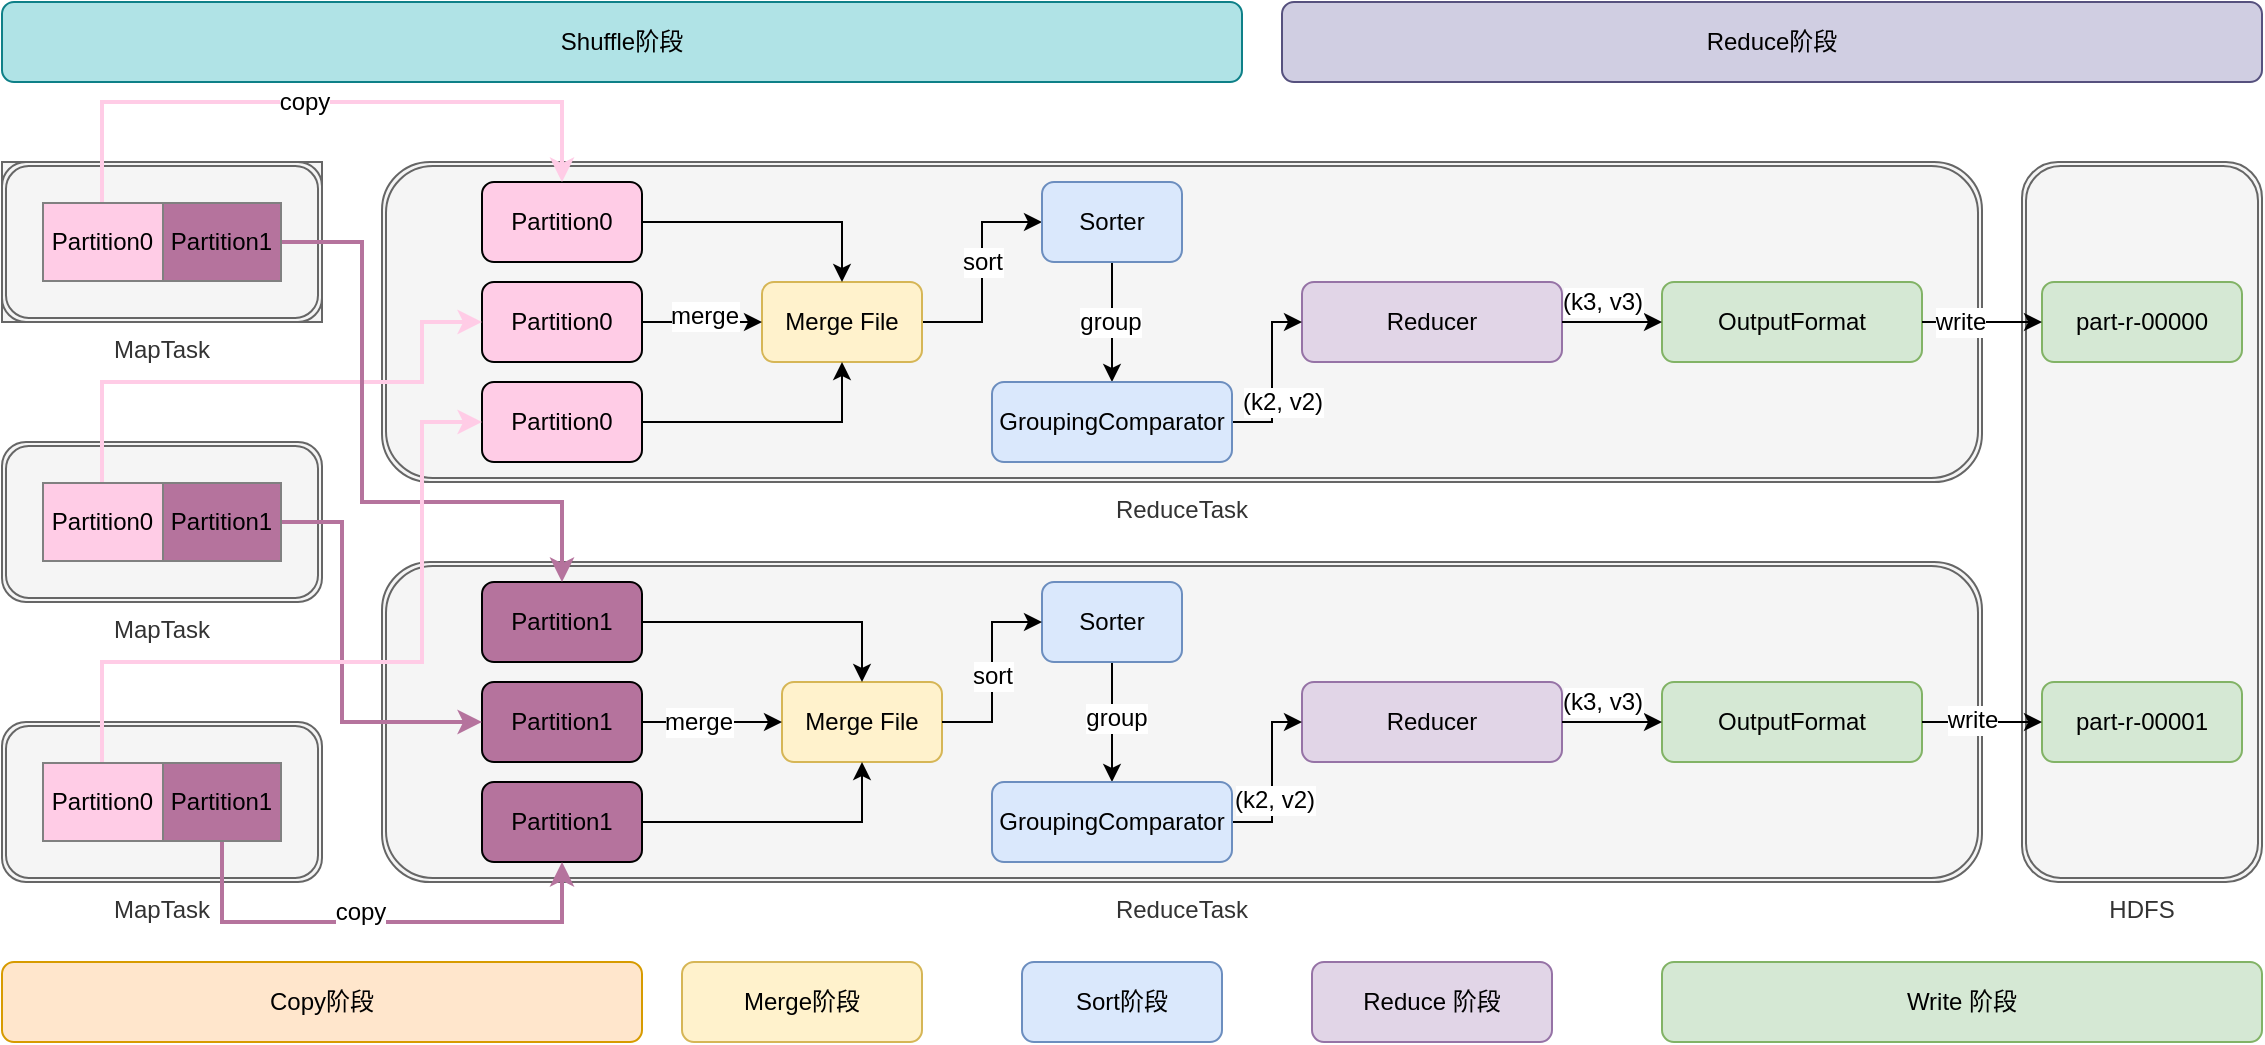 <mxfile version="12.4.2" type="device" pages="1"><diagram id="yziw1cJTk3RlhcY8dQVW" name="第 1 页"><mxGraphModel dx="1186" dy="830" grid="1" gridSize="10" guides="1" tooltips="1" connect="1" arrows="1" fold="1" page="1" pageScale="1" pageWidth="827" pageHeight="1169" math="0" shadow="0"><root><mxCell id="0"/><mxCell id="1" parent="0"/><mxCell id="Ru1_wJTIgDTdRCimEyg_-12" value="" style="group;fillColor=#f5f5f5;strokeColor=#666666;fontColor=#333333;" parent="1" vertex="1" connectable="0"><mxGeometry x="40" y="120" width="160" height="80" as="geometry"/></mxCell><mxCell id="Ru1_wJTIgDTdRCimEyg_-1" value="MapTask" style="shape=ext;double=1;rounded=1;whiteSpace=wrap;html=1;labelPosition=center;verticalLabelPosition=bottom;align=center;verticalAlign=top;fillColor=#f5f5f5;strokeColor=#666666;fontColor=#333333;" parent="Ru1_wJTIgDTdRCimEyg_-12" vertex="1"><mxGeometry width="160" height="80" as="geometry"/></mxCell><mxCell id="Ru1_wJTIgDTdRCimEyg_-4" value="&lt;table border=&quot;1&quot; width=&quot;100%&quot; style=&quot;width: 100% ; height: 100% ; border-collapse: collapse&quot;&gt;&lt;tbody&gt;&lt;tr&gt;&lt;td align=&quot;center&quot; style=&quot;background-color: rgb(255 , 204 , 230)&quot;&gt;Partition0&lt;/td&gt;&lt;td align=&quot;center&quot; style=&quot;background-color: rgb(181 , 115 , 157)&quot;&gt;Partition1&lt;/td&gt;&lt;/tr&gt;&lt;/tbody&gt;&lt;/table&gt;" style="text;html=1;strokeColor=none;fillColor=none;overflow=fill;" parent="Ru1_wJTIgDTdRCimEyg_-12" vertex="1"><mxGeometry x="20" y="20" width="120" height="40" as="geometry"/></mxCell><mxCell id="Ru1_wJTIgDTdRCimEyg_-14" value="MapTask" style="shape=ext;double=1;rounded=1;whiteSpace=wrap;html=1;labelPosition=center;verticalLabelPosition=bottom;align=center;verticalAlign=top;fillColor=#f5f5f5;strokeColor=#666666;fontColor=#333333;" parent="1" vertex="1"><mxGeometry x="40" y="260" width="160" height="80" as="geometry"/></mxCell><mxCell id="Ru1_wJTIgDTdRCimEyg_-15" value="&lt;table border=&quot;1&quot; width=&quot;100%&quot; style=&quot;width: 100% ; height: 100% ; border-collapse: collapse&quot;&gt;&lt;tbody&gt;&lt;tr&gt;&lt;td align=&quot;center&quot; style=&quot;background-color: rgb(255 , 204 , 230)&quot;&gt;Partition0&lt;/td&gt;&lt;td align=&quot;center&quot; style=&quot;background-color: rgb(181 , 115 , 157)&quot;&gt;Partition1&lt;/td&gt;&lt;/tr&gt;&lt;/tbody&gt;&lt;/table&gt;" style="text;html=1;strokeColor=none;fillColor=none;overflow=fill;" parent="1" vertex="1"><mxGeometry x="60" y="280" width="120" height="40" as="geometry"/></mxCell><mxCell id="Ru1_wJTIgDTdRCimEyg_-17" value="MapTask" style="shape=ext;double=1;rounded=1;whiteSpace=wrap;html=1;labelPosition=center;verticalLabelPosition=bottom;align=center;verticalAlign=top;fillColor=#f5f5f5;strokeColor=#666666;fontColor=#333333;" parent="1" vertex="1"><mxGeometry x="40" y="400" width="160" height="80" as="geometry"/></mxCell><mxCell id="Ru1_wJTIgDTdRCimEyg_-18" value="&lt;table border=&quot;1&quot; width=&quot;100%&quot; style=&quot;width: 100% ; height: 100% ; border-collapse: collapse&quot;&gt;&lt;tbody&gt;&lt;tr&gt;&lt;td align=&quot;center&quot; style=&quot;background-color: rgb(255 , 204 , 230)&quot;&gt;Partition0&lt;/td&gt;&lt;td align=&quot;center&quot; style=&quot;background-color: rgb(181 , 115 , 157)&quot;&gt;Partition1&lt;/td&gt;&lt;/tr&gt;&lt;/tbody&gt;&lt;/table&gt;" style="text;html=1;strokeColor=none;fillColor=none;overflow=fill;" parent="1" vertex="1"><mxGeometry x="60" y="420" width="120" height="40" as="geometry"/></mxCell><mxCell id="Ru1_wJTIgDTdRCimEyg_-45" value="Copy阶段" style="rounded=1;whiteSpace=wrap;html=1;fillColor=#ffe6cc;strokeColor=#d79b00;" parent="1" vertex="1"><mxGeometry x="40" y="520" width="320" height="40" as="geometry"/></mxCell><mxCell id="Ru1_wJTIgDTdRCimEyg_-46" value="Merge阶段" style="rounded=1;whiteSpace=wrap;html=1;fillColor=#fff2cc;strokeColor=#d6b656;" parent="1" vertex="1"><mxGeometry x="380" y="520" width="120" height="40" as="geometry"/></mxCell><mxCell id="Ru1_wJTIgDTdRCimEyg_-47" value="Sort阶段" style="rounded=1;whiteSpace=wrap;html=1;fillColor=#dae8fc;strokeColor=#6c8ebf;" parent="1" vertex="1"><mxGeometry x="550" y="520" width="100" height="40" as="geometry"/></mxCell><mxCell id="Ru1_wJTIgDTdRCimEyg_-48" value="Reduce 阶段" style="rounded=1;whiteSpace=wrap;html=1;fillColor=#e1d5e7;strokeColor=#9673a6;" parent="1" vertex="1"><mxGeometry x="695" y="520" width="120" height="40" as="geometry"/></mxCell><mxCell id="Ru1_wJTIgDTdRCimEyg_-49" value="HDFS" style="shape=ext;double=1;rounded=1;whiteSpace=wrap;html=1;labelPosition=center;verticalLabelPosition=bottom;align=center;verticalAlign=top;fillColor=#f5f5f5;strokeColor=#666666;fontColor=#333333;" parent="1" vertex="1"><mxGeometry x="1050" y="120" width="120" height="360" as="geometry"/></mxCell><mxCell id="Ru1_wJTIgDTdRCimEyg_-50" value="part-r-00000" style="rounded=1;whiteSpace=wrap;html=1;fillColor=#d5e8d4;strokeColor=#82b366;" parent="1" vertex="1"><mxGeometry x="1060" y="180" width="100" height="40" as="geometry"/></mxCell><mxCell id="Ru1_wJTIgDTdRCimEyg_-51" value="part-r-00001" style="rounded=1;whiteSpace=wrap;html=1;fillColor=#d5e8d4;strokeColor=#82b366;" parent="1" vertex="1"><mxGeometry x="1060" y="380" width="100" height="40" as="geometry"/></mxCell><mxCell id="Ru1_wJTIgDTdRCimEyg_-53" value="Write 阶段" style="rounded=1;whiteSpace=wrap;html=1;fillColor=#d5e8d4;strokeColor=#82b366;" parent="1" vertex="1"><mxGeometry x="870" y="520" width="300" height="40" as="geometry"/></mxCell><mxCell id="Ru1_wJTIgDTdRCimEyg_-21" value="ReduceTask" style="shape=ext;double=1;rounded=1;whiteSpace=wrap;html=1;fillColor=#f5f5f5;strokeColor=#666666;fontColor=#333333;labelPosition=center;verticalLabelPosition=bottom;align=center;verticalAlign=top;" parent="1" vertex="1"><mxGeometry x="230" y="120" width="800" height="160" as="geometry"/></mxCell><mxCell id="Ru1_wJTIgDTdRCimEyg_-27" value="Partition0" style="rounded=1;whiteSpace=wrap;html=1;fillColor=#FFCCE6;" parent="1" vertex="1"><mxGeometry x="280" y="130" width="80" height="40" as="geometry"/></mxCell><mxCell id="Ru1_wJTIgDTdRCimEyg_-28" value="Partition0" style="rounded=1;whiteSpace=wrap;html=1;fillColor=#FFCCE6;" parent="1" vertex="1"><mxGeometry x="280" y="180" width="80" height="40" as="geometry"/></mxCell><mxCell id="Ru1_wJTIgDTdRCimEyg_-29" value="Partition0" style="rounded=1;whiteSpace=wrap;html=1;fillColor=#FFCCE6;" parent="1" vertex="1"><mxGeometry x="280" y="230" width="80" height="40" as="geometry"/></mxCell><mxCell id="kQu1FwkZ7Osc0qprwyI4-2" style="edgeStyle=orthogonalEdgeStyle;rounded=0;orthogonalLoop=1;jettySize=auto;html=1;entryX=0;entryY=0.5;entryDx=0;entryDy=0;" parent="1" source="Ru1_wJTIgDTdRCimEyg_-30" target="kQu1FwkZ7Osc0qprwyI4-1" edge="1"><mxGeometry relative="1" as="geometry"/></mxCell><mxCell id="kQu1FwkZ7Osc0qprwyI4-8" value="sort" style="text;html=1;align=center;verticalAlign=middle;resizable=0;points=[];;labelBackgroundColor=#ffffff;" parent="kQu1FwkZ7Osc0qprwyI4-2" vertex="1" connectable="0"><mxGeometry x="0.1" relative="1" as="geometry"><mxPoint as="offset"/></mxGeometry></mxCell><mxCell id="Ru1_wJTIgDTdRCimEyg_-30" value="Merge File" style="rounded=1;whiteSpace=wrap;html=1;fillColor=#fff2cc;strokeColor=#d6b656;" parent="1" vertex="1"><mxGeometry x="420" y="180" width="80" height="40" as="geometry"/></mxCell><mxCell id="Ru1_wJTIgDTdRCimEyg_-41" style="edgeStyle=orthogonalEdgeStyle;rounded=0;orthogonalLoop=1;jettySize=auto;html=1;" parent="1" source="Ru1_wJTIgDTdRCimEyg_-27" target="Ru1_wJTIgDTdRCimEyg_-30" edge="1"><mxGeometry relative="1" as="geometry"/></mxCell><mxCell id="Ru1_wJTIgDTdRCimEyg_-39" style="edgeStyle=none;rounded=0;orthogonalLoop=1;jettySize=auto;html=1;" parent="1" source="Ru1_wJTIgDTdRCimEyg_-28" target="Ru1_wJTIgDTdRCimEyg_-30" edge="1"><mxGeometry relative="1" as="geometry"/></mxCell><mxCell id="kQu1FwkZ7Osc0qprwyI4-6" value="merge" style="text;html=1;align=center;verticalAlign=middle;resizable=0;points=[];;labelBackgroundColor=#ffffff;" parent="Ru1_wJTIgDTdRCimEyg_-39" vertex="1" connectable="0"><mxGeometry x="0.033" y="3" relative="1" as="geometry"><mxPoint as="offset"/></mxGeometry></mxCell><mxCell id="Ru1_wJTIgDTdRCimEyg_-40" style="edgeStyle=orthogonalEdgeStyle;rounded=0;orthogonalLoop=1;jettySize=auto;html=1;entryX=0.5;entryY=1;entryDx=0;entryDy=0;" parent="1" source="Ru1_wJTIgDTdRCimEyg_-29" target="Ru1_wJTIgDTdRCimEyg_-30" edge="1"><mxGeometry relative="1" as="geometry"/></mxCell><mxCell id="Ru1_wJTIgDTdRCimEyg_-32" value="Reducer" style="rounded=1;whiteSpace=wrap;html=1;fillColor=#e1d5e7;strokeColor=#9673a6;" parent="1" vertex="1"><mxGeometry x="690" y="180" width="130" height="40" as="geometry"/></mxCell><mxCell id="Ru1_wJTIgDTdRCimEyg_-33" value="OutputFormat" style="rounded=1;whiteSpace=wrap;html=1;fillColor=#d5e8d4;strokeColor=#82b366;" parent="1" vertex="1"><mxGeometry x="870" y="180" width="130" height="40" as="geometry"/></mxCell><mxCell id="Ru1_wJTIgDTdRCimEyg_-44" style="edgeStyle=orthogonalEdgeStyle;rounded=0;orthogonalLoop=1;jettySize=auto;html=1;" parent="1" source="Ru1_wJTIgDTdRCimEyg_-32" target="Ru1_wJTIgDTdRCimEyg_-33" edge="1"><mxGeometry relative="1" as="geometry"/></mxCell><mxCell id="kQu1FwkZ7Osc0qprwyI4-9" value="(k3, v3)" style="text;html=1;align=center;verticalAlign=middle;resizable=0;points=[];;labelBackgroundColor=#ffffff;" parent="Ru1_wJTIgDTdRCimEyg_-44" vertex="1" connectable="0"><mxGeometry x="-0.4" y="1" relative="1" as="geometry"><mxPoint x="5" y="-9" as="offset"/></mxGeometry></mxCell><mxCell id="FIBa8acdvh-e5TXNuCru-4" style="edgeStyle=orthogonalEdgeStyle;rounded=0;orthogonalLoop=1;jettySize=auto;html=1;entryX=0.5;entryY=0;entryDx=0;entryDy=0;" edge="1" parent="1" source="kQu1FwkZ7Osc0qprwyI4-1" target="FIBa8acdvh-e5TXNuCru-3"><mxGeometry relative="1" as="geometry"/></mxCell><mxCell id="FIBa8acdvh-e5TXNuCru-5" value="group" style="text;html=1;align=center;verticalAlign=middle;resizable=0;points=[];;labelBackgroundColor=#ffffff;" vertex="1" connectable="0" parent="FIBa8acdvh-e5TXNuCru-4"><mxGeometry y="-1" relative="1" as="geometry"><mxPoint as="offset"/></mxGeometry></mxCell><mxCell id="kQu1FwkZ7Osc0qprwyI4-1" value="Sorter" style="rounded=1;whiteSpace=wrap;html=1;fillColor=#dae8fc;strokeColor=#6c8ebf;" parent="1" vertex="1"><mxGeometry x="560" y="130" width="70" height="40" as="geometry"/></mxCell><mxCell id="Ru1_wJTIgDTdRCimEyg_-84" style="edgeStyle=orthogonalEdgeStyle;rounded=0;orthogonalLoop=1;jettySize=auto;html=1;entryX=0.5;entryY=0;entryDx=0;entryDy=0;strokeColor=#FFCCE6;strokeWidth=2;" parent="1" source="Ru1_wJTIgDTdRCimEyg_-4" target="Ru1_wJTIgDTdRCimEyg_-27" edge="1"><mxGeometry relative="1" as="geometry"><Array as="points"><mxPoint x="90" y="90"/><mxPoint x="320" y="90"/></Array></mxGeometry></mxCell><mxCell id="kQu1FwkZ7Osc0qprwyI4-7" value="copy" style="text;html=1;align=center;verticalAlign=middle;resizable=0;points=[];;labelBackgroundColor=#ffffff;" parent="Ru1_wJTIgDTdRCimEyg_-84" vertex="1" connectable="0"><mxGeometry x="-0.056" relative="1" as="geometry"><mxPoint as="offset"/></mxGeometry></mxCell><mxCell id="Ru1_wJTIgDTdRCimEyg_-85" style="edgeStyle=orthogonalEdgeStyle;rounded=0;orthogonalLoop=1;jettySize=auto;html=1;entryX=0;entryY=0.5;entryDx=0;entryDy=0;strokeColor=#FFCCE6;strokeWidth=2;" parent="1" source="Ru1_wJTIgDTdRCimEyg_-15" target="Ru1_wJTIgDTdRCimEyg_-28" edge="1"><mxGeometry relative="1" as="geometry"><Array as="points"><mxPoint x="90" y="230"/><mxPoint x="250" y="230"/><mxPoint x="250" y="200"/></Array></mxGeometry></mxCell><mxCell id="Ru1_wJTIgDTdRCimEyg_-56" value="ReduceTask" style="shape=ext;double=1;rounded=1;whiteSpace=wrap;html=1;fillColor=#f5f5f5;strokeColor=#666666;fontColor=#333333;labelPosition=center;verticalLabelPosition=bottom;align=center;verticalAlign=top;" parent="1" vertex="1"><mxGeometry x="230" y="320" width="800" height="160" as="geometry"/></mxCell><mxCell id="Ru1_wJTIgDTdRCimEyg_-57" value="Partition1" style="rounded=1;whiteSpace=wrap;html=1;fillColor=#B5739D;" parent="1" vertex="1"><mxGeometry x="280" y="330" width="80" height="40" as="geometry"/></mxCell><mxCell id="Ru1_wJTIgDTdRCimEyg_-58" value="Partition1" style="rounded=1;whiteSpace=wrap;html=1;fillColor=#B5739D;" parent="1" vertex="1"><mxGeometry x="280" y="380" width="80" height="40" as="geometry"/></mxCell><mxCell id="Ru1_wJTIgDTdRCimEyg_-59" value="Partition1" style="rounded=1;whiteSpace=wrap;html=1;fillColor=#B5739D;" parent="1" vertex="1"><mxGeometry x="280" y="430" width="80" height="40" as="geometry"/></mxCell><mxCell id="Ru1_wJTIgDTdRCimEyg_-60" value="Merge File" style="rounded=1;whiteSpace=wrap;html=1;fillColor=#fff2cc;strokeColor=#d6b656;" parent="1" vertex="1"><mxGeometry x="430" y="380" width="80" height="40" as="geometry"/></mxCell><mxCell id="Ru1_wJTIgDTdRCimEyg_-61" style="edgeStyle=orthogonalEdgeStyle;rounded=0;orthogonalLoop=1;jettySize=auto;html=1;" parent="1" source="Ru1_wJTIgDTdRCimEyg_-57" target="Ru1_wJTIgDTdRCimEyg_-60" edge="1"><mxGeometry relative="1" as="geometry"/></mxCell><mxCell id="Ru1_wJTIgDTdRCimEyg_-62" style="edgeStyle=none;rounded=0;orthogonalLoop=1;jettySize=auto;html=1;" parent="1" source="Ru1_wJTIgDTdRCimEyg_-58" target="Ru1_wJTIgDTdRCimEyg_-60" edge="1"><mxGeometry relative="1" as="geometry"/></mxCell><mxCell id="kQu1FwkZ7Osc0qprwyI4-11" value="merge" style="text;html=1;align=center;verticalAlign=middle;resizable=0;points=[];;labelBackgroundColor=#ffffff;" parent="Ru1_wJTIgDTdRCimEyg_-62" vertex="1" connectable="0"><mxGeometry x="-0.2" relative="1" as="geometry"><mxPoint as="offset"/></mxGeometry></mxCell><mxCell id="Ru1_wJTIgDTdRCimEyg_-63" style="edgeStyle=orthogonalEdgeStyle;rounded=0;orthogonalLoop=1;jettySize=auto;html=1;entryX=0.5;entryY=1;entryDx=0;entryDy=0;" parent="1" source="Ru1_wJTIgDTdRCimEyg_-59" target="Ru1_wJTIgDTdRCimEyg_-60" edge="1"><mxGeometry relative="1" as="geometry"/></mxCell><mxCell id="FIBa8acdvh-e5TXNuCru-12" style="edgeStyle=orthogonalEdgeStyle;rounded=0;orthogonalLoop=1;jettySize=auto;html=1;entryX=0.5;entryY=0;entryDx=0;entryDy=0;" edge="1" parent="1" source="Ru1_wJTIgDTdRCimEyg_-64" target="FIBa8acdvh-e5TXNuCru-11"><mxGeometry relative="1" as="geometry"/></mxCell><mxCell id="FIBa8acdvh-e5TXNuCru-13" value="group" style="text;html=1;align=center;verticalAlign=middle;resizable=0;points=[];;labelBackgroundColor=#ffffff;" vertex="1" connectable="0" parent="FIBa8acdvh-e5TXNuCru-12"><mxGeometry x="-0.067" y="2" relative="1" as="geometry"><mxPoint as="offset"/></mxGeometry></mxCell><mxCell id="Ru1_wJTIgDTdRCimEyg_-64" value="Sorter" style="rounded=1;whiteSpace=wrap;html=1;fillColor=#dae8fc;strokeColor=#6c8ebf;" parent="1" vertex="1"><mxGeometry x="560" y="330" width="70" height="40" as="geometry"/></mxCell><mxCell id="Ru1_wJTIgDTdRCimEyg_-65" style="edgeStyle=orthogonalEdgeStyle;rounded=0;orthogonalLoop=1;jettySize=auto;html=1;entryX=0;entryY=0.5;entryDx=0;entryDy=0;" parent="1" source="Ru1_wJTIgDTdRCimEyg_-60" target="Ru1_wJTIgDTdRCimEyg_-64" edge="1"><mxGeometry relative="1" as="geometry"/></mxCell><mxCell id="kQu1FwkZ7Osc0qprwyI4-12" value="sort" style="text;html=1;align=center;verticalAlign=middle;resizable=0;points=[];;labelBackgroundColor=#ffffff;" parent="Ru1_wJTIgDTdRCimEyg_-65" vertex="1" connectable="0"><mxGeometry x="-0.04" relative="1" as="geometry"><mxPoint as="offset"/></mxGeometry></mxCell><mxCell id="Ru1_wJTIgDTdRCimEyg_-66" value="Reducer" style="rounded=1;whiteSpace=wrap;html=1;fillColor=#e1d5e7;strokeColor=#9673a6;" parent="1" vertex="1"><mxGeometry x="690" y="380" width="130" height="40" as="geometry"/></mxCell><mxCell id="Ru1_wJTIgDTdRCimEyg_-67" style="edgeStyle=orthogonalEdgeStyle;rounded=0;orthogonalLoop=1;jettySize=auto;html=1;entryX=0;entryY=0.5;entryDx=0;entryDy=0;exitX=1;exitY=0.5;exitDx=0;exitDy=0;" parent="1" source="FIBa8acdvh-e5TXNuCru-11" target="Ru1_wJTIgDTdRCimEyg_-66" edge="1"><mxGeometry relative="1" as="geometry"><Array as="points"><mxPoint x="675" y="450"/><mxPoint x="675" y="400"/></Array></mxGeometry></mxCell><mxCell id="kQu1FwkZ7Osc0qprwyI4-16" value="(k2, v2)" style="text;html=1;align=center;verticalAlign=middle;resizable=0;points=[];;labelBackgroundColor=#ffffff;" parent="Ru1_wJTIgDTdRCimEyg_-67" vertex="1" connectable="0"><mxGeometry x="-0.267" y="-1" relative="1" as="geometry"><mxPoint as="offset"/></mxGeometry></mxCell><mxCell id="Ru1_wJTIgDTdRCimEyg_-68" value="OutputFormat" style="rounded=1;whiteSpace=wrap;html=1;fillColor=#d5e8d4;strokeColor=#82b366;" parent="1" vertex="1"><mxGeometry x="870" y="380" width="130" height="40" as="geometry"/></mxCell><mxCell id="Ru1_wJTIgDTdRCimEyg_-69" style="edgeStyle=orthogonalEdgeStyle;rounded=0;orthogonalLoop=1;jettySize=auto;html=1;" parent="1" source="Ru1_wJTIgDTdRCimEyg_-66" target="Ru1_wJTIgDTdRCimEyg_-68" edge="1"><mxGeometry relative="1" as="geometry"/></mxCell><mxCell id="kQu1FwkZ7Osc0qprwyI4-14" value="(k3, v3)" style="text;html=1;align=center;verticalAlign=middle;resizable=0;points=[];;labelBackgroundColor=#ffffff;" parent="Ru1_wJTIgDTdRCimEyg_-69" vertex="1" connectable="0"><mxGeometry x="-0.32" y="-1" relative="1" as="geometry"><mxPoint x="3" y="-11" as="offset"/></mxGeometry></mxCell><mxCell id="Ru1_wJTIgDTdRCimEyg_-52" style="edgeStyle=orthogonalEdgeStyle;rounded=0;orthogonalLoop=1;jettySize=auto;html=1;entryX=0;entryY=0.5;entryDx=0;entryDy=0;" parent="1" source="Ru1_wJTIgDTdRCimEyg_-33" target="Ru1_wJTIgDTdRCimEyg_-50" edge="1"><mxGeometry relative="1" as="geometry"/></mxCell><mxCell id="FIBa8acdvh-e5TXNuCru-8" value="write" style="text;html=1;align=center;verticalAlign=middle;resizable=0;points=[];;labelBackgroundColor=#ffffff;" vertex="1" connectable="0" parent="Ru1_wJTIgDTdRCimEyg_-52"><mxGeometry x="-0.367" relative="1" as="geometry"><mxPoint as="offset"/></mxGeometry></mxCell><mxCell id="Ru1_wJTIgDTdRCimEyg_-76" style="edgeStyle=orthogonalEdgeStyle;curved=1;rounded=0;orthogonalLoop=1;jettySize=auto;html=1;entryX=0;entryY=0.5;entryDx=0;entryDy=0;strokeColor=#000000;" parent="1" source="Ru1_wJTIgDTdRCimEyg_-68" target="Ru1_wJTIgDTdRCimEyg_-51" edge="1"><mxGeometry relative="1" as="geometry"/></mxCell><mxCell id="FIBa8acdvh-e5TXNuCru-14" value="write" style="text;html=1;align=center;verticalAlign=middle;resizable=0;points=[];;labelBackgroundColor=#ffffff;" vertex="1" connectable="0" parent="Ru1_wJTIgDTdRCimEyg_-76"><mxGeometry x="-0.167" y="1" relative="1" as="geometry"><mxPoint as="offset"/></mxGeometry></mxCell><mxCell id="Ru1_wJTIgDTdRCimEyg_-81" style="edgeStyle=orthogonalEdgeStyle;rounded=0;orthogonalLoop=1;jettySize=auto;html=1;exitX=1;exitY=0.5;exitDx=0;exitDy=0;strokeColor=#B5739D;strokeWidth=2;" parent="1" source="Ru1_wJTIgDTdRCimEyg_-4" target="Ru1_wJTIgDTdRCimEyg_-57" edge="1"><mxGeometry relative="1" as="geometry"><Array as="points"><mxPoint x="220" y="160"/><mxPoint x="220" y="290"/><mxPoint x="320" y="290"/></Array></mxGeometry></mxCell><mxCell id="Ru1_wJTIgDTdRCimEyg_-83" style="edgeStyle=orthogonalEdgeStyle;rounded=0;orthogonalLoop=1;jettySize=auto;html=1;entryX=0.5;entryY=1;entryDx=0;entryDy=0;strokeColor=#B5739D;strokeWidth=2;" parent="1" source="Ru1_wJTIgDTdRCimEyg_-18" target="Ru1_wJTIgDTdRCimEyg_-59" edge="1"><mxGeometry relative="1" as="geometry"><Array as="points"><mxPoint x="150" y="500"/><mxPoint x="320" y="500"/></Array></mxGeometry></mxCell><mxCell id="kQu1FwkZ7Osc0qprwyI4-10" value="copy" style="text;html=1;align=center;verticalAlign=middle;resizable=0;points=[];;labelBackgroundColor=#ffffff;" parent="Ru1_wJTIgDTdRCimEyg_-83" vertex="1" connectable="0"><mxGeometry x="-0.092" y="5" relative="1" as="geometry"><mxPoint as="offset"/></mxGeometry></mxCell><mxCell id="Ru1_wJTIgDTdRCimEyg_-82" style="edgeStyle=orthogonalEdgeStyle;rounded=0;orthogonalLoop=1;jettySize=auto;html=1;entryX=0;entryY=0.5;entryDx=0;entryDy=0;strokeColor=#B5739D;strokeWidth=2;exitX=1;exitY=0.5;exitDx=0;exitDy=0;" parent="1" source="Ru1_wJTIgDTdRCimEyg_-15" target="Ru1_wJTIgDTdRCimEyg_-58" edge="1"><mxGeometry relative="1" as="geometry"><Array as="points"><mxPoint x="210" y="300"/><mxPoint x="210" y="400"/></Array></mxGeometry></mxCell><mxCell id="Ru1_wJTIgDTdRCimEyg_-86" style="edgeStyle=orthogonalEdgeStyle;rounded=0;orthogonalLoop=1;jettySize=auto;html=1;strokeColor=#FFCCE6;strokeWidth=2;" parent="1" source="Ru1_wJTIgDTdRCimEyg_-18" target="Ru1_wJTIgDTdRCimEyg_-29" edge="1"><mxGeometry relative="1" as="geometry"><Array as="points"><mxPoint x="90" y="370"/><mxPoint x="250" y="370"/><mxPoint x="250" y="250"/></Array></mxGeometry></mxCell><mxCell id="FIBa8acdvh-e5TXNuCru-1" value="Shuffle阶段" style="rounded=1;whiteSpace=wrap;html=1;fillColor=#b0e3e6;strokeColor=#0e8088;" vertex="1" parent="1"><mxGeometry x="40" y="40" width="620" height="40" as="geometry"/></mxCell><mxCell id="FIBa8acdvh-e5TXNuCru-2" value="Reduce阶段" style="rounded=1;whiteSpace=wrap;html=1;fillColor=#d0cee2;strokeColor=#56517e;" vertex="1" parent="1"><mxGeometry x="680" y="40" width="490" height="40" as="geometry"/></mxCell><mxCell id="FIBa8acdvh-e5TXNuCru-6" style="edgeStyle=orthogonalEdgeStyle;rounded=0;orthogonalLoop=1;jettySize=auto;html=1;entryX=0;entryY=0.5;entryDx=0;entryDy=0;" edge="1" parent="1" source="FIBa8acdvh-e5TXNuCru-3" target="Ru1_wJTIgDTdRCimEyg_-32"><mxGeometry relative="1" as="geometry"><Array as="points"><mxPoint x="675" y="250"/><mxPoint x="675" y="200"/></Array></mxGeometry></mxCell><mxCell id="FIBa8acdvh-e5TXNuCru-7" value="(k2, v2)" style="text;html=1;align=center;verticalAlign=middle;resizable=0;points=[];;labelBackgroundColor=#ffffff;" vertex="1" connectable="0" parent="FIBa8acdvh-e5TXNuCru-6"><mxGeometry x="0.2" y="-1" relative="1" as="geometry"><mxPoint x="4" y="21" as="offset"/></mxGeometry></mxCell><mxCell id="FIBa8acdvh-e5TXNuCru-3" value="GroupingComparator" style="rounded=1;whiteSpace=wrap;html=1;fillColor=#dae8fc;strokeColor=#6c8ebf;" vertex="1" parent="1"><mxGeometry x="535" y="230" width="120" height="40" as="geometry"/></mxCell><mxCell id="FIBa8acdvh-e5TXNuCru-11" value="GroupingComparator" style="rounded=1;whiteSpace=wrap;html=1;fillColor=#dae8fc;strokeColor=#6c8ebf;" vertex="1" parent="1"><mxGeometry x="535" y="430" width="120" height="40" as="geometry"/></mxCell></root></mxGraphModel></diagram></mxfile>